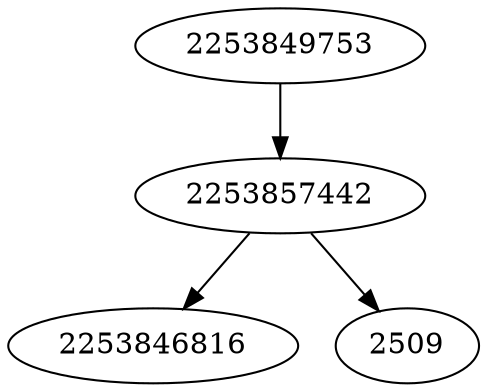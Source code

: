 strict digraph  {
2253846816;
2253849753;
2253857442;
2509;
2253849753 -> 2253857442;
2253857442 -> 2509;
2253857442 -> 2253846816;
}
